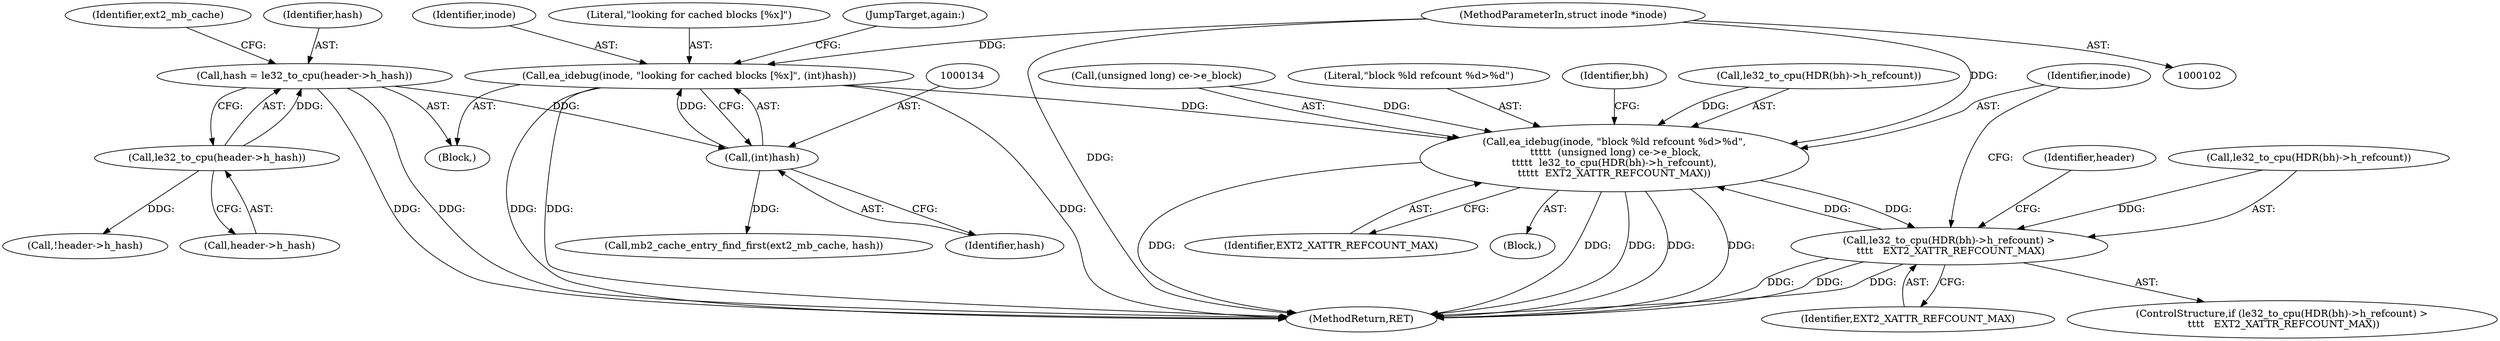 digraph "0_linux_be0726d33cb8f411945884664924bed3cb8c70ee_4@pointer" {
"1000130" [label="(Call,ea_idebug(inode, \"looking for cached blocks [%x]\", (int)hash))"];
"1000103" [label="(MethodParameterIn,struct inode *inode)"];
"1000133" [label="(Call,(int)hash)"];
"1000107" [label="(Call,hash = le32_to_cpu(header->h_hash))"];
"1000109" [label="(Call,le32_to_cpu(header->h_hash))"];
"1000202" [label="(Call,ea_idebug(inode, \"block %ld refcount %d>%d\",\n \t\t\t\t\t  (unsigned long) ce->e_block,\n\t\t\t\t\t  le32_to_cpu(HDR(bh)->h_refcount),\n\t\t\t\t\t  EXT2_XATTR_REFCOUNT_MAX))"];
"1000194" [label="(Call,le32_to_cpu(HDR(bh)->h_refcount) >\n \t\t\t\t   EXT2_XATTR_REFCOUNT_MAX)"];
"1000139" [label="(Call,mb2_cache_entry_find_first(ext2_mb_cache, hash))"];
"1000220" [label="(Identifier,header)"];
"1000130" [label="(Call,ea_idebug(inode, \"looking for cached blocks [%x]\", (int)hash))"];
"1000194" [label="(Call,le32_to_cpu(HDR(bh)->h_refcount) >\n \t\t\t\t   EXT2_XATTR_REFCOUNT_MAX)"];
"1000215" [label="(Identifier,EXT2_XATTR_REFCOUNT_MAX)"];
"1000205" [label="(Call,(unsigned long) ce->e_block)"];
"1000109" [label="(Call,le32_to_cpu(header->h_hash))"];
"1000204" [label="(Literal,\"block %ld refcount %d>%d\")"];
"1000210" [label="(Call,le32_to_cpu(HDR(bh)->h_refcount))"];
"1000110" [label="(Call,header->h_hash)"];
"1000251" [label="(MethodReturn,RET)"];
"1000136" [label="(JumpTarget,again:)"];
"1000135" [label="(Identifier,hash)"];
"1000108" [label="(Identifier,hash)"];
"1000203" [label="(Identifier,inode)"];
"1000200" [label="(Identifier,EXT2_XATTR_REFCOUNT_MAX)"];
"1000124" [label="(Call,!header->h_hash)"];
"1000133" [label="(Call,(int)hash)"];
"1000131" [label="(Identifier,inode)"];
"1000107" [label="(Call,hash = le32_to_cpu(header->h_hash))"];
"1000103" [label="(MethodParameterIn,struct inode *inode)"];
"1000202" [label="(Call,ea_idebug(inode, \"block %ld refcount %d>%d\",\n \t\t\t\t\t  (unsigned long) ce->e_block,\n\t\t\t\t\t  le32_to_cpu(HDR(bh)->h_refcount),\n\t\t\t\t\t  EXT2_XATTR_REFCOUNT_MAX))"];
"1000116" [label="(Identifier,ext2_mb_cache)"];
"1000241" [label="(Identifier,bh)"];
"1000195" [label="(Call,le32_to_cpu(HDR(bh)->h_refcount))"];
"1000201" [label="(Block,)"];
"1000132" [label="(Literal,\"looking for cached blocks [%x]\")"];
"1000105" [label="(Block,)"];
"1000193" [label="(ControlStructure,if (le32_to_cpu(HDR(bh)->h_refcount) >\n \t\t\t\t   EXT2_XATTR_REFCOUNT_MAX))"];
"1000130" -> "1000105"  [label="AST: "];
"1000130" -> "1000133"  [label="CFG: "];
"1000131" -> "1000130"  [label="AST: "];
"1000132" -> "1000130"  [label="AST: "];
"1000133" -> "1000130"  [label="AST: "];
"1000136" -> "1000130"  [label="CFG: "];
"1000130" -> "1000251"  [label="DDG: "];
"1000130" -> "1000251"  [label="DDG: "];
"1000130" -> "1000251"  [label="DDG: "];
"1000103" -> "1000130"  [label="DDG: "];
"1000133" -> "1000130"  [label="DDG: "];
"1000130" -> "1000202"  [label="DDG: "];
"1000103" -> "1000102"  [label="AST: "];
"1000103" -> "1000251"  [label="DDG: "];
"1000103" -> "1000202"  [label="DDG: "];
"1000133" -> "1000135"  [label="CFG: "];
"1000134" -> "1000133"  [label="AST: "];
"1000135" -> "1000133"  [label="AST: "];
"1000107" -> "1000133"  [label="DDG: "];
"1000133" -> "1000139"  [label="DDG: "];
"1000107" -> "1000105"  [label="AST: "];
"1000107" -> "1000109"  [label="CFG: "];
"1000108" -> "1000107"  [label="AST: "];
"1000109" -> "1000107"  [label="AST: "];
"1000116" -> "1000107"  [label="CFG: "];
"1000107" -> "1000251"  [label="DDG: "];
"1000107" -> "1000251"  [label="DDG: "];
"1000109" -> "1000107"  [label="DDG: "];
"1000109" -> "1000110"  [label="CFG: "];
"1000110" -> "1000109"  [label="AST: "];
"1000109" -> "1000124"  [label="DDG: "];
"1000202" -> "1000201"  [label="AST: "];
"1000202" -> "1000215"  [label="CFG: "];
"1000203" -> "1000202"  [label="AST: "];
"1000204" -> "1000202"  [label="AST: "];
"1000205" -> "1000202"  [label="AST: "];
"1000210" -> "1000202"  [label="AST: "];
"1000215" -> "1000202"  [label="AST: "];
"1000241" -> "1000202"  [label="CFG: "];
"1000202" -> "1000251"  [label="DDG: "];
"1000202" -> "1000251"  [label="DDG: "];
"1000202" -> "1000251"  [label="DDG: "];
"1000202" -> "1000251"  [label="DDG: "];
"1000202" -> "1000251"  [label="DDG: "];
"1000202" -> "1000194"  [label="DDG: "];
"1000205" -> "1000202"  [label="DDG: "];
"1000210" -> "1000202"  [label="DDG: "];
"1000194" -> "1000202"  [label="DDG: "];
"1000194" -> "1000193"  [label="AST: "];
"1000194" -> "1000200"  [label="CFG: "];
"1000195" -> "1000194"  [label="AST: "];
"1000200" -> "1000194"  [label="AST: "];
"1000203" -> "1000194"  [label="CFG: "];
"1000220" -> "1000194"  [label="CFG: "];
"1000194" -> "1000251"  [label="DDG: "];
"1000194" -> "1000251"  [label="DDG: "];
"1000194" -> "1000251"  [label="DDG: "];
"1000195" -> "1000194"  [label="DDG: "];
}
